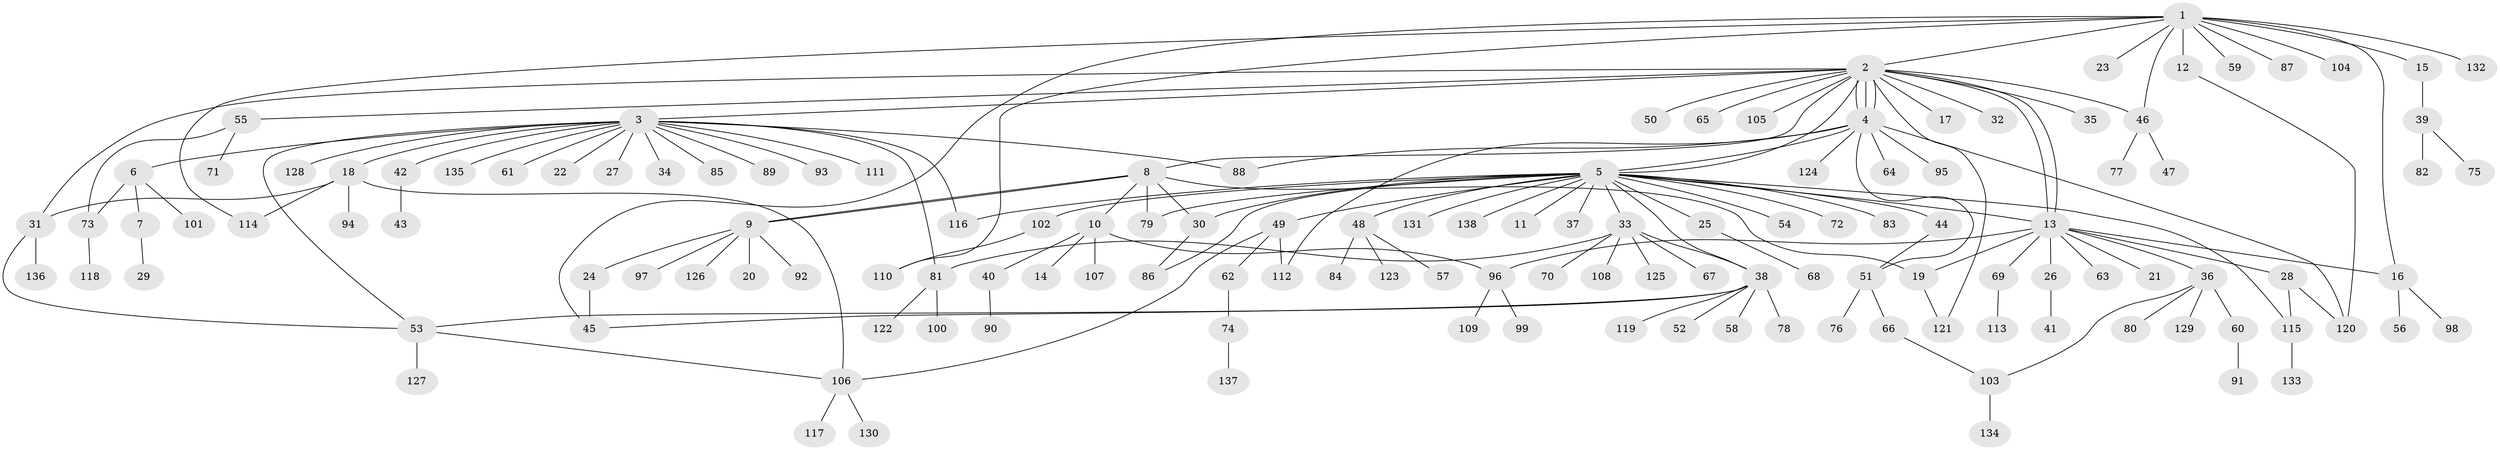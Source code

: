 // coarse degree distribution, {11: 0.009345794392523364, 20: 0.028037383177570093, 10: 0.009345794392523364, 1: 0.6355140186915887, 8: 0.009345794392523364, 6: 0.028037383177570093, 4: 0.037383177570093455, 3: 0.07476635514018691, 15: 0.009345794392523364, 2: 0.14018691588785046, 7: 0.018691588785046728}
// Generated by graph-tools (version 1.1) at 2025/23/03/03/25 07:23:53]
// undirected, 138 vertices, 171 edges
graph export_dot {
graph [start="1"]
  node [color=gray90,style=filled];
  1;
  2;
  3;
  4;
  5;
  6;
  7;
  8;
  9;
  10;
  11;
  12;
  13;
  14;
  15;
  16;
  17;
  18;
  19;
  20;
  21;
  22;
  23;
  24;
  25;
  26;
  27;
  28;
  29;
  30;
  31;
  32;
  33;
  34;
  35;
  36;
  37;
  38;
  39;
  40;
  41;
  42;
  43;
  44;
  45;
  46;
  47;
  48;
  49;
  50;
  51;
  52;
  53;
  54;
  55;
  56;
  57;
  58;
  59;
  60;
  61;
  62;
  63;
  64;
  65;
  66;
  67;
  68;
  69;
  70;
  71;
  72;
  73;
  74;
  75;
  76;
  77;
  78;
  79;
  80;
  81;
  82;
  83;
  84;
  85;
  86;
  87;
  88;
  89;
  90;
  91;
  92;
  93;
  94;
  95;
  96;
  97;
  98;
  99;
  100;
  101;
  102;
  103;
  104;
  105;
  106;
  107;
  108;
  109;
  110;
  111;
  112;
  113;
  114;
  115;
  116;
  117;
  118;
  119;
  120;
  121;
  122;
  123;
  124;
  125;
  126;
  127;
  128;
  129;
  130;
  131;
  132;
  133;
  134;
  135;
  136;
  137;
  138;
  1 -- 2;
  1 -- 12;
  1 -- 15;
  1 -- 16;
  1 -- 23;
  1 -- 45;
  1 -- 46;
  1 -- 59;
  1 -- 87;
  1 -- 104;
  1 -- 110;
  1 -- 114;
  1 -- 132;
  2 -- 3;
  2 -- 4;
  2 -- 4;
  2 -- 4;
  2 -- 5;
  2 -- 8;
  2 -- 13;
  2 -- 13;
  2 -- 17;
  2 -- 31;
  2 -- 32;
  2 -- 35;
  2 -- 46;
  2 -- 50;
  2 -- 55;
  2 -- 65;
  2 -- 105;
  2 -- 121;
  3 -- 6;
  3 -- 18;
  3 -- 22;
  3 -- 27;
  3 -- 34;
  3 -- 42;
  3 -- 53;
  3 -- 61;
  3 -- 81;
  3 -- 85;
  3 -- 88;
  3 -- 89;
  3 -- 93;
  3 -- 111;
  3 -- 116;
  3 -- 128;
  3 -- 135;
  4 -- 5;
  4 -- 51;
  4 -- 64;
  4 -- 88;
  4 -- 95;
  4 -- 112;
  4 -- 120;
  4 -- 124;
  5 -- 11;
  5 -- 13;
  5 -- 25;
  5 -- 30;
  5 -- 33;
  5 -- 37;
  5 -- 38;
  5 -- 44;
  5 -- 48;
  5 -- 49;
  5 -- 54;
  5 -- 72;
  5 -- 79;
  5 -- 83;
  5 -- 86;
  5 -- 102;
  5 -- 115;
  5 -- 116;
  5 -- 131;
  5 -- 138;
  6 -- 7;
  6 -- 73;
  6 -- 101;
  7 -- 29;
  8 -- 9;
  8 -- 9;
  8 -- 10;
  8 -- 19;
  8 -- 30;
  8 -- 79;
  9 -- 20;
  9 -- 24;
  9 -- 92;
  9 -- 97;
  9 -- 126;
  10 -- 14;
  10 -- 40;
  10 -- 96;
  10 -- 107;
  12 -- 120;
  13 -- 16;
  13 -- 19;
  13 -- 21;
  13 -- 26;
  13 -- 28;
  13 -- 36;
  13 -- 63;
  13 -- 69;
  13 -- 96;
  15 -- 39;
  16 -- 56;
  16 -- 98;
  18 -- 31;
  18 -- 94;
  18 -- 106;
  18 -- 114;
  19 -- 121;
  24 -- 45;
  25 -- 68;
  26 -- 41;
  28 -- 115;
  28 -- 120;
  30 -- 86;
  31 -- 53;
  31 -- 136;
  33 -- 38;
  33 -- 67;
  33 -- 70;
  33 -- 81;
  33 -- 108;
  33 -- 125;
  36 -- 60;
  36 -- 80;
  36 -- 103;
  36 -- 129;
  38 -- 45;
  38 -- 52;
  38 -- 53;
  38 -- 58;
  38 -- 78;
  38 -- 119;
  39 -- 75;
  39 -- 82;
  40 -- 90;
  42 -- 43;
  44 -- 51;
  46 -- 47;
  46 -- 77;
  48 -- 57;
  48 -- 84;
  48 -- 123;
  49 -- 62;
  49 -- 106;
  49 -- 112;
  51 -- 66;
  51 -- 76;
  53 -- 106;
  53 -- 127;
  55 -- 71;
  55 -- 73;
  60 -- 91;
  62 -- 74;
  66 -- 103;
  69 -- 113;
  73 -- 118;
  74 -- 137;
  81 -- 100;
  81 -- 122;
  96 -- 99;
  96 -- 109;
  102 -- 110;
  103 -- 134;
  106 -- 117;
  106 -- 130;
  115 -- 133;
}
